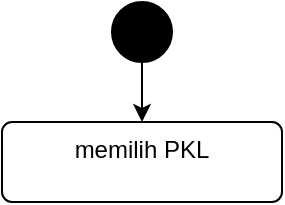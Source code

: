 <mxfile>
    <diagram id="tgw9zLyzqsgs-SZO8InH" name="Page-1">
        <mxGraphModel dx="752" dy="563" grid="1" gridSize="10" guides="1" tooltips="1" connect="1" arrows="1" fold="1" page="1" pageScale="1" pageWidth="850" pageHeight="1100" math="0" shadow="0">
            <root>
                <mxCell id="0"/>
                <mxCell id="1" parent="0"/>
                <mxCell id="4" value="" style="edgeStyle=none;html=1;" edge="1" parent="1" source="2" target="3">
                    <mxGeometry relative="1" as="geometry"/>
                </mxCell>
                <mxCell id="2" value="" style="ellipse;fillColor=strokeColor;html=1;" vertex="1" parent="1">
                    <mxGeometry x="370" y="270" width="30" height="30" as="geometry"/>
                </mxCell>
                <mxCell id="3" value="memilih PKL" style="html=1;align=center;verticalAlign=top;rounded=1;absoluteArcSize=1;arcSize=10;dashed=0;whiteSpace=wrap;" vertex="1" parent="1">
                    <mxGeometry x="315" y="330" width="140" height="40" as="geometry"/>
                </mxCell>
            </root>
        </mxGraphModel>
    </diagram>
</mxfile>